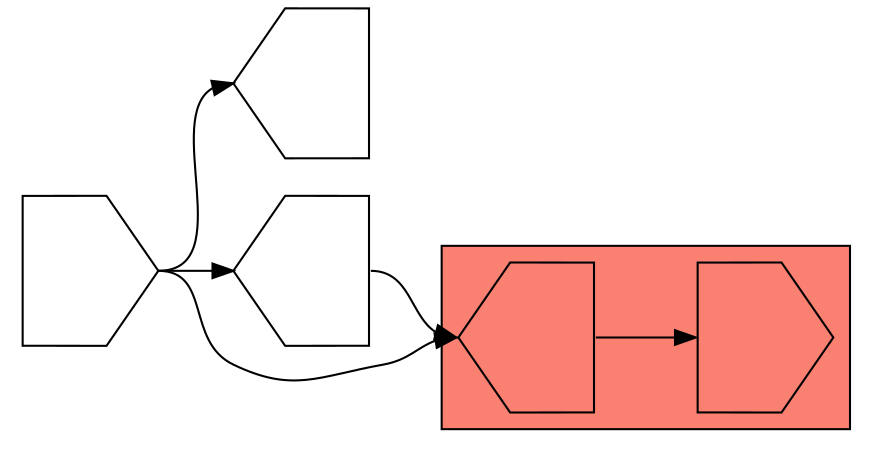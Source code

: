 digraph asm {
	rotate=90;
	edge [headport=n,tailport=s];
subgraph cluster_C3563_5757 {
	3563 [label="",height=1,width=1,shape=house];
	5757 [label="",height=1,width=1,shape=invhouse];
	style=filled;
	fillcolor=salmon;
}
	974 [label="",height=1,width=1,shape=invhouse];
	3729 [label="",height=1,width=1,shape=house];
	19954 [label="",height=1,width=1,shape=house];
	3563 -> 5757
	974 -> 3563
	974 -> 3729
	974 -> 19954
	3729 -> 3563
}